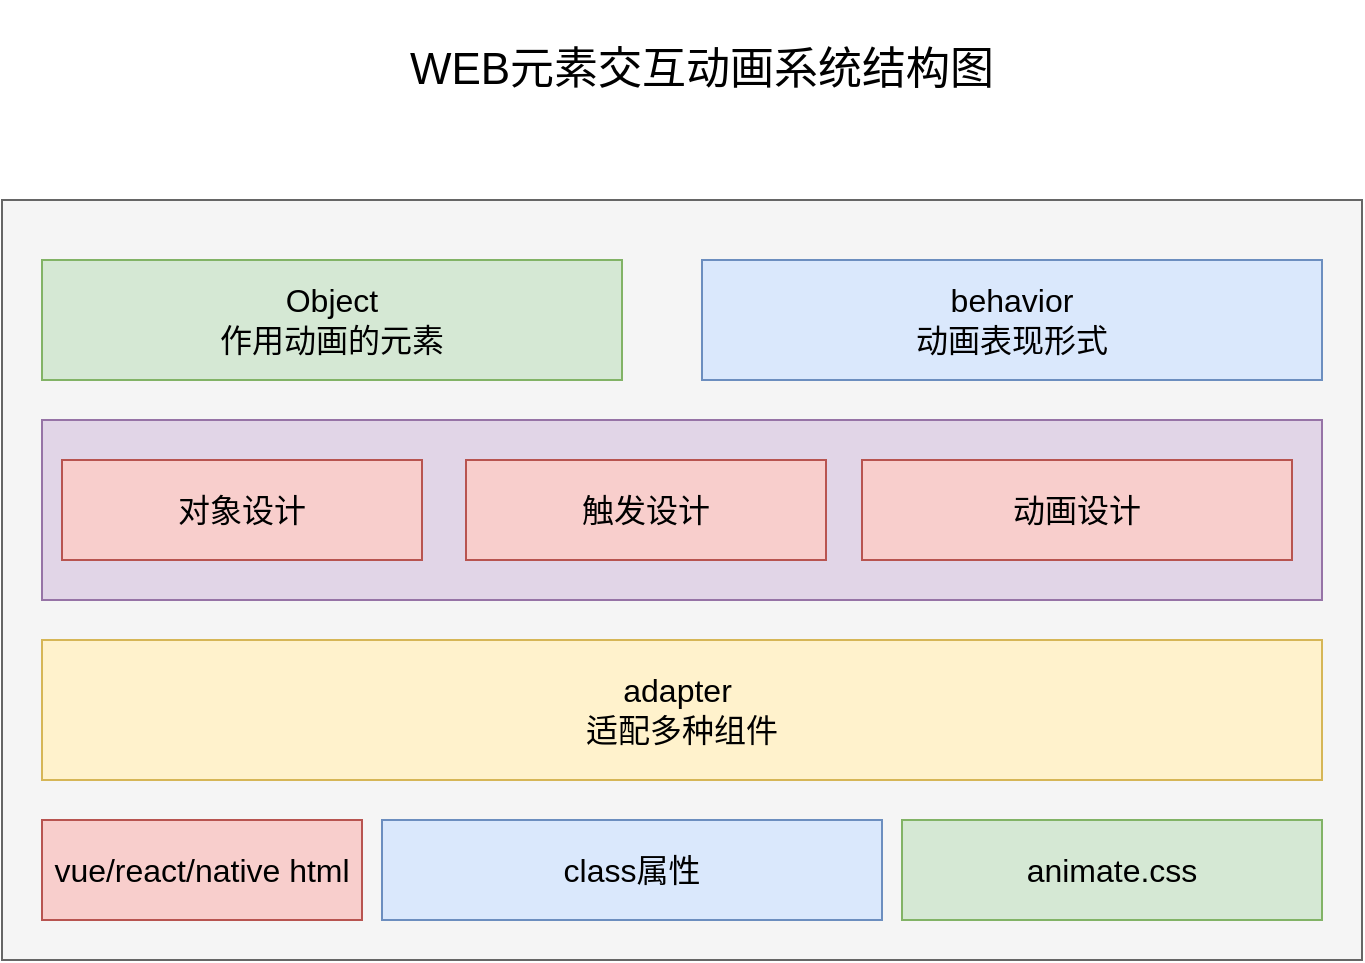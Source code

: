 <mxfile version="14.2.7" type="github">
  <diagram id="6jLpbE4ZbHyYhA1-_Lg1" name="Page-1">
    <mxGraphModel dx="1422" dy="762" grid="1" gridSize="10" guides="1" tooltips="1" connect="1" arrows="1" fold="1" page="1" pageScale="1" pageWidth="827" pageHeight="1169" math="0" shadow="0">
      <root>
        <mxCell id="0" />
        <mxCell id="1" parent="0" />
        <mxCell id="ESVv2EAXzNbeV4ChciWU-7" value="" style="rounded=0;whiteSpace=wrap;html=1;fillColor=#f5f5f5;strokeColor=#666666;fontColor=#333333;" parent="1" vertex="1">
          <mxGeometry x="40" y="160" width="680" height="380" as="geometry" />
        </mxCell>
        <mxCell id="ESVv2EAXzNbeV4ChciWU-2" value="&lt;span style=&quot;font-size: 16px&quot;&gt;adapter&amp;nbsp;&lt;/span&gt;&lt;br style=&quot;font-size: 16px&quot;&gt;&lt;span style=&quot;font-size: 16px&quot;&gt;适配多种组件&lt;/span&gt;" style="rounded=0;whiteSpace=wrap;html=1;fillColor=#fff2cc;strokeColor=#d6b656;" parent="1" vertex="1">
          <mxGeometry x="60" y="380" width="640" height="70" as="geometry" />
        </mxCell>
        <mxCell id="ESVv2EAXzNbeV4ChciWU-3" value="&lt;font style=&quot;font-size: 16px&quot;&gt;class属性&lt;/font&gt;" style="rounded=0;whiteSpace=wrap;html=1;fillColor=#dae8fc;strokeColor=#6c8ebf;" parent="1" vertex="1">
          <mxGeometry x="230" y="470" width="250" height="50" as="geometry" />
        </mxCell>
        <mxCell id="ESVv2EAXzNbeV4ChciWU-5" value="&lt;font style=&quot;font-size: 16px&quot;&gt;animate.css&lt;/font&gt;" style="rounded=0;whiteSpace=wrap;html=1;fillColor=#d5e8d4;strokeColor=#82b366;" parent="1" vertex="1">
          <mxGeometry x="490" y="470" width="210" height="50" as="geometry" />
        </mxCell>
        <mxCell id="ESVv2EAXzNbeV4ChciWU-9" value="&lt;font style=&quot;font-size: 22px&quot;&gt;WEB元素交互动画系统结构图&lt;/font&gt;" style="text;html=1;strokeColor=none;fillColor=none;align=center;verticalAlign=middle;whiteSpace=wrap;rounded=0;" parent="1" vertex="1">
          <mxGeometry x="220" y="60" width="340" height="70" as="geometry" />
        </mxCell>
        <mxCell id="ESVv2EAXzNbeV4ChciWU-10" value="&lt;font style=&quot;font-size: 16px&quot;&gt;Object&lt;br&gt;作用动画的元素&lt;/font&gt;" style="rounded=0;whiteSpace=wrap;html=1;fillColor=#d5e8d4;strokeColor=#82b366;" parent="1" vertex="1">
          <mxGeometry x="60" y="190" width="290" height="60" as="geometry" />
        </mxCell>
        <mxCell id="ESVv2EAXzNbeV4ChciWU-11" value="&lt;font style=&quot;font-size: 16px&quot;&gt;behavior&lt;br&gt;动画表现形式&lt;/font&gt;" style="rounded=0;whiteSpace=wrap;html=1;fillColor=#dae8fc;strokeColor=#6c8ebf;" parent="1" vertex="1">
          <mxGeometry x="390" y="190" width="310" height="60" as="geometry" />
        </mxCell>
        <mxCell id="ESVv2EAXzNbeV4ChciWU-20" value="" style="rounded=0;whiteSpace=wrap;html=1;fillColor=#e1d5e7;strokeColor=#9673a6;" parent="1" vertex="1">
          <mxGeometry x="60" y="270" width="640" height="90" as="geometry" />
        </mxCell>
        <mxCell id="cxM9lFUaX_8aXLv7FxuP-1" value="&lt;font style=&quot;font-size: 16px&quot;&gt;vue/react/native html&lt;/font&gt;" style="rounded=0;whiteSpace=wrap;html=1;fillColor=#f8cecc;strokeColor=#b85450;" vertex="1" parent="1">
          <mxGeometry x="60" y="470" width="160" height="50" as="geometry" />
        </mxCell>
        <mxCell id="ESVv2EAXzNbeV4ChciWU-4" value="&lt;span style=&quot;font-size: 16px&quot;&gt;动画设计&lt;/span&gt;" style="rounded=0;whiteSpace=wrap;html=1;fillColor=#f8cecc;strokeColor=#b85450;" parent="1" vertex="1">
          <mxGeometry x="470" y="290" width="215" height="50" as="geometry" />
        </mxCell>
        <mxCell id="cxM9lFUaX_8aXLv7FxuP-2" value="&lt;span style=&quot;font-size: 16px&quot;&gt;触发设计&lt;/span&gt;" style="rounded=0;whiteSpace=wrap;html=1;fillColor=#f8cecc;strokeColor=#b85450;" vertex="1" parent="1">
          <mxGeometry x="272" y="290" width="180" height="50" as="geometry" />
        </mxCell>
        <mxCell id="cxM9lFUaX_8aXLv7FxuP-3" value="&lt;span style=&quot;font-size: 16px&quot;&gt;对象设计&lt;/span&gt;" style="rounded=0;whiteSpace=wrap;html=1;fillColor=#f8cecc;strokeColor=#b85450;" vertex="1" parent="1">
          <mxGeometry x="70" y="290" width="180" height="50" as="geometry" />
        </mxCell>
      </root>
    </mxGraphModel>
  </diagram>
</mxfile>
